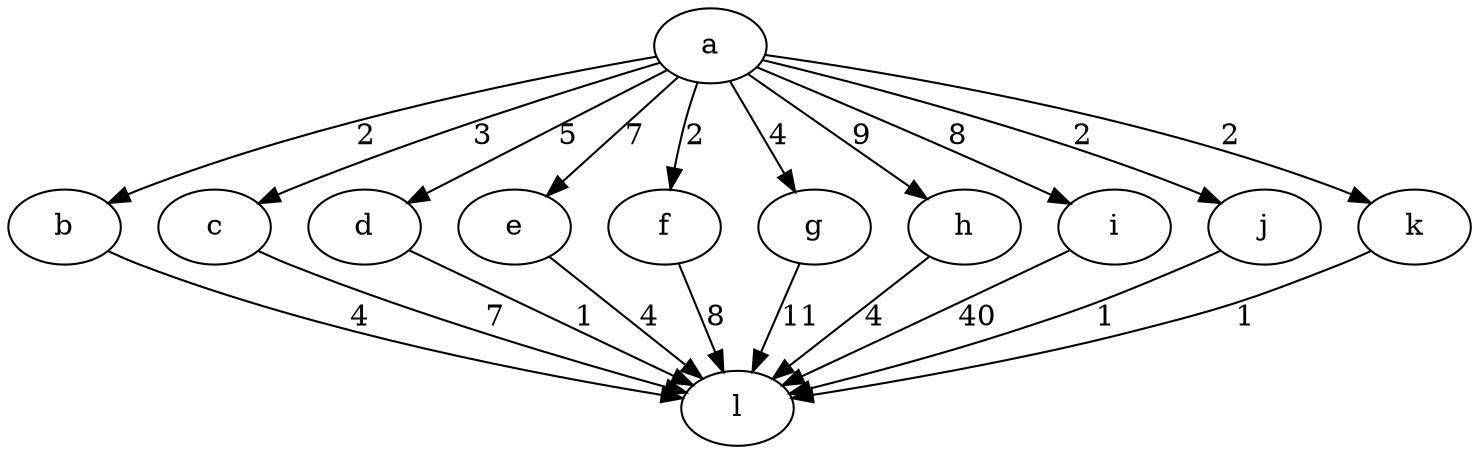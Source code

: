 		digraph {
		a	[Weight=2];
		b	[Weight=5];
		c	[Weight=6];
		d	[Weight=3];
		e	[Weight=3];
		f	[Weight=6];
		g	[Weight=6];
		h	[Weight=1];
		i	[Weight=4];
		l	[Weight=1];
		j	[Weight=3];
		k	[Weight=6];
		a -> b[label=2,Weight=2];
		a -> c[label=3,Weight=3];
		a -> d[label=5,Weight=5];
		a -> e[label=7,Weight=7];
		a -> f[label=2,Weight=2];
		a -> g[label=4,Weight=4];
		a -> h[label=9,Weight=9];
		a -> i[label=8,Weight=8];
		a -> j[label=2,Weight=2];
		a -> k[label=2,Weight=7];
		b -> l[label=4,Weight=4];
		c -> l[label=7,Weight=7];
		d -> l[label=1,Weight=1];
		e -> l[label=4,Weight=4];
		f -> l[label=8,Weight=8];
		g -> l[label=11,Weight=11];
		h -> l[label=4,Weight=4];
		i -> l[label=40,Weight=40];
		j -> l[label=1,Weight=1];
		k -> l[label=1,Weight=12];
}

